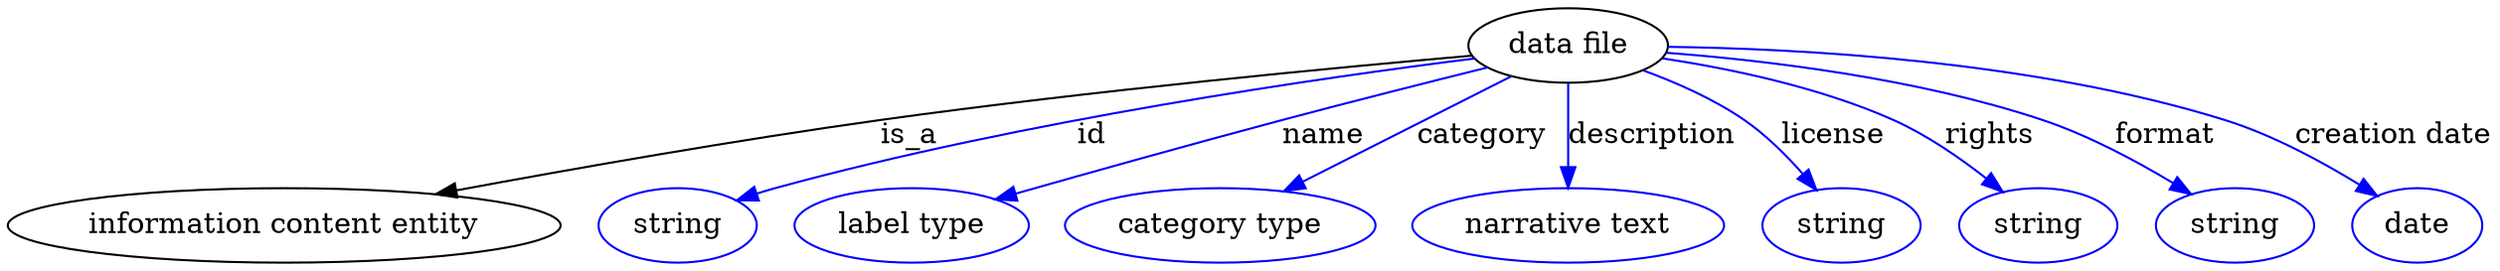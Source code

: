 digraph {
	graph [bb="0,0,972.34,123"];
	node [label="\N"];
	"data file"	 [height=0.5,
		label="data file",
		pos="605.34,105",
		width=1.1013];
	"information content entity"	 [height=0.5,
		pos="103.34,18",
		width=2.8706];
	"data file" -> "information content entity"	 [label=is_a,
		lp="347.34,61.5",
		pos="e,163.9,32.693 566.43,100.81 513.98,94.936 417.78,83.337 336.34,69 281.44,59.335 219.85,45.731 173.78,35.005"];
	id	 [color=blue,
		height=0.5,
		label=string,
		pos="255.34,18",
		width=0.84854];
	"data file" -> id	 [color=blue,
		label=id,
		lp="418.84,61.5",
		pos="e,279.14,29.643 567.43,99.188 508.31,89.542 391.01,68.057 295.34,36 293.09,35.245 290.79,34.406 288.49,33.515",
		style=solid];
	name	 [color=blue,
		height=0.5,
		label="label type",
		pos="349.34,18",
		width=1.2638];
	"data file" -> name	 [color=blue,
		label=name,
		lp="510.84,61.5",
		pos="e,383.2,30.041 572.55,94.457 550.65,87.369 521.23,77.756 495.34,69 460.72,57.29 421.64,43.615 392.63,33.374",
		style=solid];
	category	 [color=blue,
		height=0.5,
		label="category type",
		pos="471.34,18",
		width=1.6249];
	"data file" -> category	 [color=blue,
		label=category,
		lp="570.84,61.5",
		pos="e,496.47,34.313 582.61,90.242 561.33,76.425 529.26,55.606 505.01,39.862",
		style=solid];
	description	 [color=blue,
		height=0.5,
		label="narrative text",
		pos="605.34,18",
		width=1.6068];
	"data file" -> description	 [color=blue,
		label=description,
		lp="635.84,61.5",
		pos="e,605.34,36.003 605.34,86.974 605.34,75.192 605.34,59.561 605.34,46.158",
		style=solid];
	license	 [color=blue,
		height=0.5,
		label=string,
		pos="711.34,18",
		width=0.84854];
	"data file" -> license	 [color=blue,
		label=license,
		lp="704.34,61.5",
		pos="e,700.22,35.029 633.73,92.31 645.71,86.214 659.39,78.222 670.34,69 679.17,61.57 687.44,52.01 694.21,43.179",
		style=solid];
	rights	 [color=blue,
		height=0.5,
		label=string,
		pos="790.34,18",
		width=0.84854];
	"data file" -> rights	 [color=blue,
		label=rights,
		lp="765.84,61.5",
		pos="e,774.77,33.568 642.01,98.139 667.02,92.527 700.36,83.174 727.34,69 741.68,61.469 755.85,50.404 767.12,40.504",
		style=solid];
	format	 [color=blue,
		height=0.5,
		label=string,
		pos="869.34,18",
		width=0.84854];
	"data file" -> format	 [color=blue,
		label=format,
		lp="833.84,61.5",
		pos="e,850.33,32.212 644.36,101.16 681.58,96.589 738.72,87.164 785.34,69 805.46,61.161 826.22,48.608 842.06,37.918",
		style=solid];
	"creation date"	 [color=blue,
		height=0.5,
		label=date,
		pos="945.34,18",
		width=0.75];
	"data file" -> "creation date"	 [color=blue,
		label="creation date",
		lp="924.34,61.5",
		pos="e,926.9,31.357 644.16,101.24 704.52,95.08 817.94,82.214 856.34,69 878.57,61.352 901.53,48.033 918.57,36.924",
		style=solid];
}
